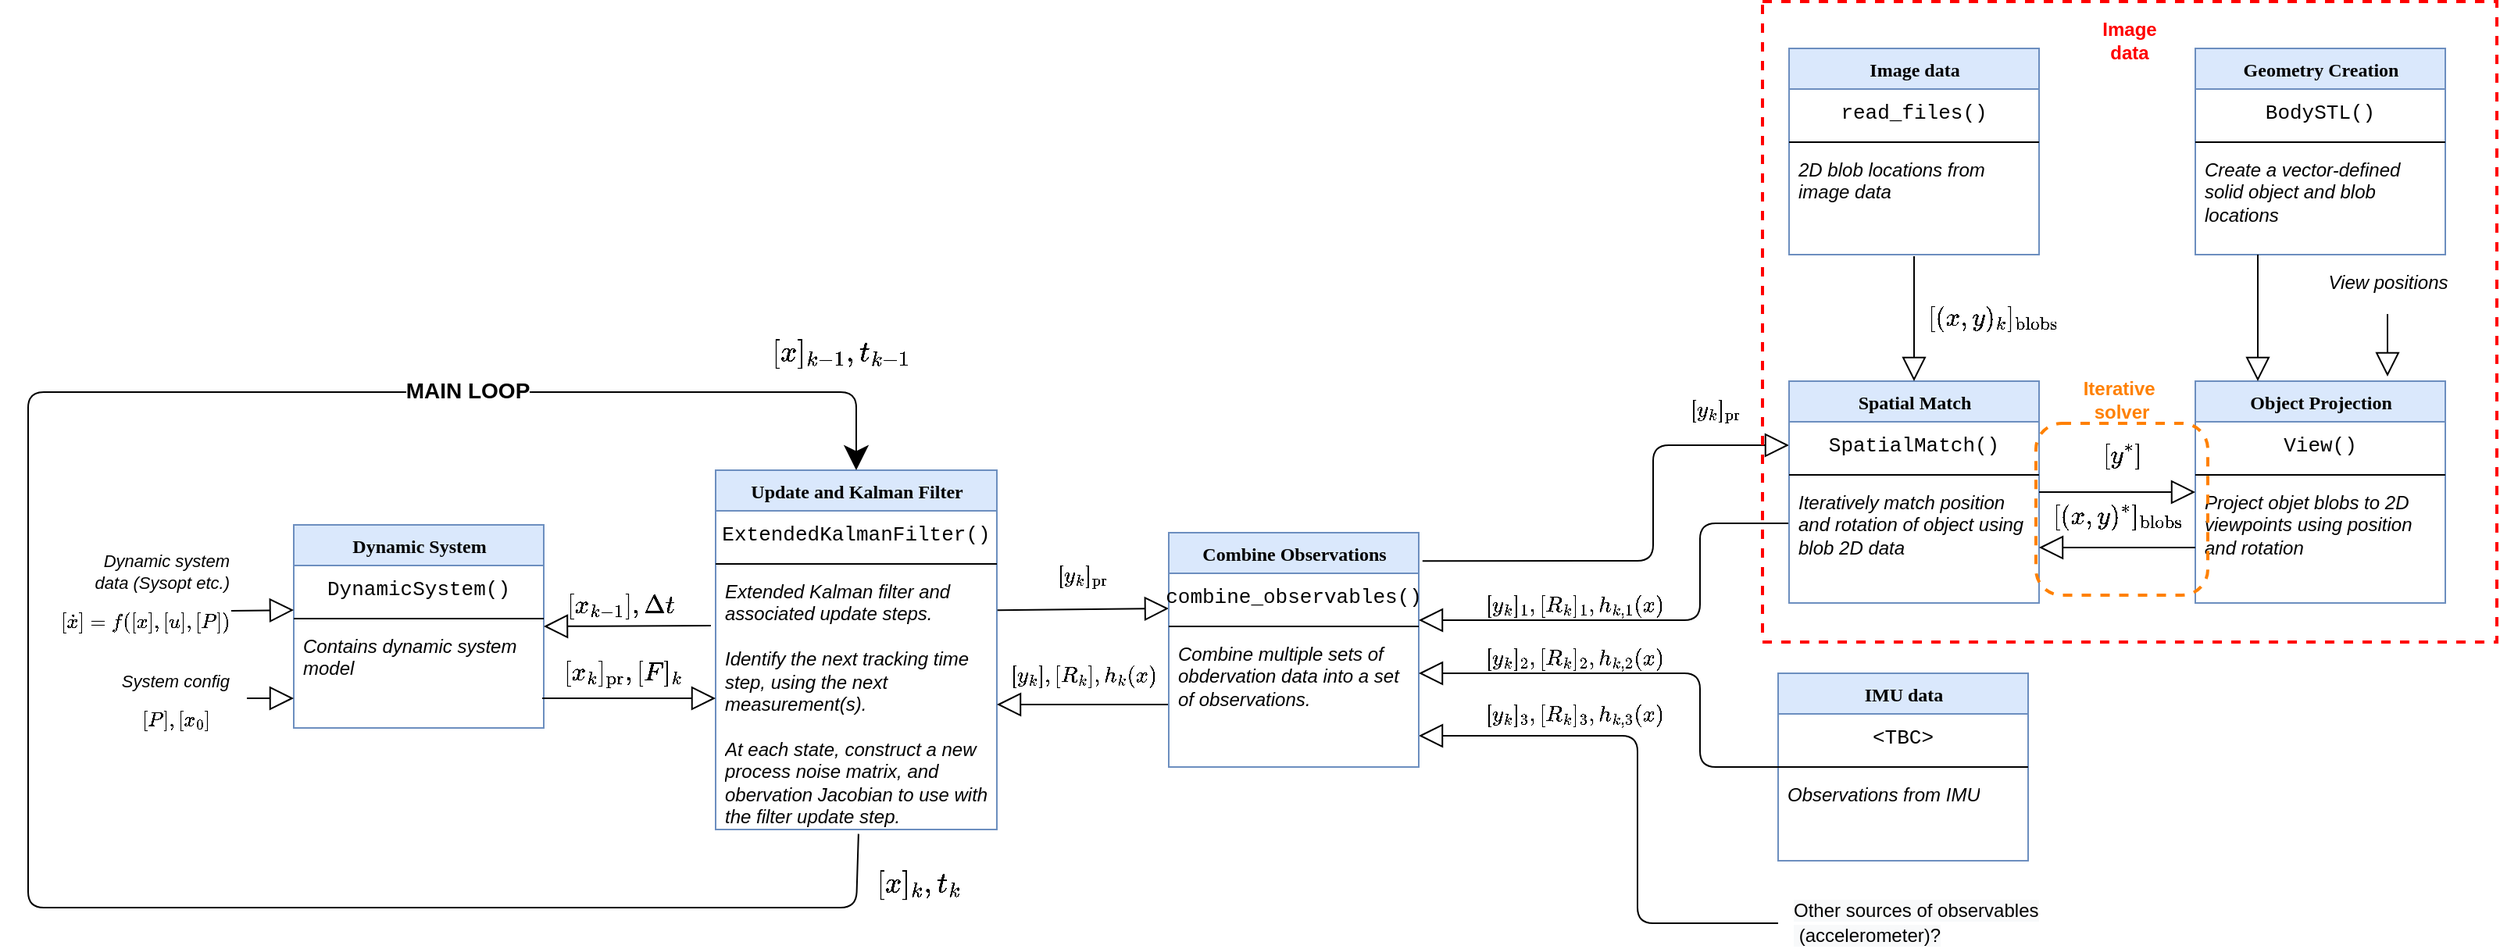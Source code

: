 <mxfile version="16.5.1" type="device"><diagram name="Page-1" id="9f46799a-70d6-7492-0946-bef42562c5a5"><mxGraphModel dx="2724" dy="1883" grid="1" gridSize="10" guides="1" tooltips="1" connect="1" arrows="1" fold="1" page="1" pageScale="1" pageWidth="1100" pageHeight="850" background="none" math="1" shadow="0"><root><mxCell id="0"/><mxCell id="1" parent="0"/><mxCell id="78961159f06e98e8-56" value="Dynamic System" style="swimlane;html=1;fontStyle=1;align=center;verticalAlign=top;childLayout=stackLayout;horizontal=1;startSize=26;horizontalStack=0;resizeParent=1;resizeLast=0;collapsible=1;marginBottom=0;swimlaneFillColor=#ffffff;rounded=0;shadow=0;comic=0;labelBackgroundColor=none;strokeWidth=1;fillColor=#dae8fc;fontFamily=Verdana;fontSize=12;strokeColor=#6c8ebf;" parent="1" vertex="1"><mxGeometry x="110" y="75" width="160" height="130" as="geometry"/></mxCell><mxCell id="YIGwwPv-R-SoOtM_OeYY-2" style="edgeStyle=orthogonalEdgeStyle;rounded=0;orthogonalLoop=1;jettySize=auto;html=1;exitX=1;exitY=0.5;exitDx=0;exitDy=0;" parent="78961159f06e98e8-56" edge="1"><mxGeometry relative="1" as="geometry"><mxPoint x="160" y="65.0" as="sourcePoint"/><mxPoint x="160" y="65.0" as="targetPoint"/></mxGeometry></mxCell><mxCell id="YIGwwPv-R-SoOtM_OeYY-81" value="&lt;font face=&quot;Courier New&quot;&gt;DynamicSystem()&lt;/font&gt;" style="text;html=1;strokeColor=none;fillColor=none;align=center;verticalAlign=middle;whiteSpace=wrap;rounded=0;labelBorderColor=none;fontFamily=Helvetica;fontSize=13;fontColor=default;" parent="78961159f06e98e8-56" vertex="1"><mxGeometry y="26" width="160" height="30" as="geometry"/></mxCell><mxCell id="YIGwwPv-R-SoOtM_OeYY-84" value="" style="line;html=1;strokeWidth=1;fillColor=none;align=left;verticalAlign=middle;spacingTop=-1;spacingLeft=3;spacingRight=3;rotatable=0;labelPosition=right;points=[];portConstraint=eastwest;" parent="78961159f06e98e8-56" vertex="1"><mxGeometry y="56" width="160" height="8" as="geometry"/></mxCell><mxCell id="78961159f06e98e8-57" value="Contains dynamic system model" style="text;html=1;strokeColor=none;fillColor=none;align=left;verticalAlign=top;spacingLeft=4;spacingRight=4;whiteSpace=wrap;overflow=hidden;rotatable=0;points=[[0,0.5],[1,0.5]];portConstraint=eastwest;fontStyle=2" parent="78961159f06e98e8-56" vertex="1"><mxGeometry y="64" width="160" height="44" as="geometry"/></mxCell><mxCell id="YIGwwPv-R-SoOtM_OeYY-9" value="&lt;font face=&quot;Helvetica&quot;&gt;&lt;i&gt;Dynamic system&lt;br&gt;data (Sysopt etc.)&lt;br&gt;$$ [\dot{x}] = f([x],[u],[P])$$&lt;br&gt;&lt;/i&gt;&lt;/font&gt;" style="endArrow=block;html=1;rounded=0;fontFamily=Courier New;labelPosition=center;verticalLabelPosition=middle;align=right;verticalAlign=middle;endFill=0;endSize=13;labelBackgroundColor=none;" parent="1" edge="1"><mxGeometry x="-1.0" width="50" height="50" relative="1" as="geometry"><mxPoint x="70" y="130" as="sourcePoint"/><mxPoint x="110" y="129.5" as="targetPoint"/><Array as="points"/><mxPoint as="offset"/></mxGeometry></mxCell><mxCell id="YIGwwPv-R-SoOtM_OeYY-10" value="Update and Kalman Filter" style="swimlane;html=1;fontStyle=1;align=center;verticalAlign=top;childLayout=stackLayout;horizontal=1;startSize=26;horizontalStack=0;resizeParent=1;resizeLast=0;collapsible=1;marginBottom=0;swimlaneFillColor=#ffffff;rounded=0;shadow=0;comic=0;labelBackgroundColor=none;strokeWidth=1;fillColor=#dae8fc;fontFamily=Verdana;fontSize=12;strokeColor=#6c8ebf;" parent="1" vertex="1"><mxGeometry x="380" y="40" width="180" height="230" as="geometry"/></mxCell><mxCell id="YIGwwPv-R-SoOtM_OeYY-83" value="&lt;font face=&quot;Courier New&quot; style=&quot;font-size: 13px&quot;&gt;ExtendedKalmanFilter()&lt;/font&gt;" style="text;html=1;strokeColor=none;fillColor=none;align=center;verticalAlign=middle;whiteSpace=wrap;rounded=0;labelBorderColor=none;fontFamily=Helvetica;fontSize=13;fontColor=default;" parent="YIGwwPv-R-SoOtM_OeYY-10" vertex="1"><mxGeometry y="26" width="180" height="30" as="geometry"/></mxCell><mxCell id="YIGwwPv-R-SoOtM_OeYY-85" value="" style="line;html=1;strokeWidth=1;fillColor=none;align=left;verticalAlign=middle;spacingTop=-1;spacingLeft=3;spacingRight=3;rotatable=0;labelPosition=right;points=[];portConstraint=eastwest;" parent="YIGwwPv-R-SoOtM_OeYY-10" vertex="1"><mxGeometry y="56" width="180" height="8" as="geometry"/></mxCell><mxCell id="YIGwwPv-R-SoOtM_OeYY-12" style="edgeStyle=orthogonalEdgeStyle;rounded=0;orthogonalLoop=1;jettySize=auto;html=1;exitX=1;exitY=0.5;exitDx=0;exitDy=0;" parent="YIGwwPv-R-SoOtM_OeYY-10" edge="1"><mxGeometry relative="1" as="geometry"><mxPoint x="160" y="65.0" as="sourcePoint"/><mxPoint x="160" y="65.0" as="targetPoint"/></mxGeometry></mxCell><mxCell id="YIGwwPv-R-SoOtM_OeYY-53" style="edgeStyle=orthogonalEdgeStyle;rounded=0;orthogonalLoop=1;jettySize=auto;html=1;exitX=1;exitY=0.5;exitDx=0;exitDy=0;" parent="YIGwwPv-R-SoOtM_OeYY-10" edge="1"><mxGeometry relative="1" as="geometry"><mxPoint x="180" y="49" as="sourcePoint"/><mxPoint x="180" y="49" as="targetPoint"/></mxGeometry></mxCell><mxCell id="YIGwwPv-R-SoOtM_OeYY-11" value="Extended Kalman filter and associated update steps.&lt;br&gt;&lt;br&gt;Identify the next tracking time step, using the next measurement(s).&lt;br&gt;&lt;br&gt;At each state, construct a new process noise matrix, and obervation Jacobian to use with the filter update step." style="text;html=1;strokeColor=none;fillColor=none;align=left;verticalAlign=top;spacingLeft=4;spacingRight=4;whiteSpace=wrap;overflow=hidden;rotatable=0;points=[[0,0.5],[1,0.5]];portConstraint=eastwest;fontStyle=2" parent="YIGwwPv-R-SoOtM_OeYY-10" vertex="1"><mxGeometry y="64" width="180" height="166" as="geometry"/></mxCell><mxCell id="YIGwwPv-R-SoOtM_OeYY-96" value="" style="endArrow=classic;html=1;labelBackgroundColor=none;labelBorderColor=none;fontFamily=Helvetica;fontSize=12;fontColor=default;endSize=13;fillColor=#000000;jumpSize=6;rounded=1;entryX=0.5;entryY=0;entryDx=0;entryDy=0;exitX=0.508;exitY=1.017;exitDx=0;exitDy=0;exitPerimeter=0;" parent="YIGwwPv-R-SoOtM_OeYY-10" source="YIGwwPv-R-SoOtM_OeYY-11" target="YIGwwPv-R-SoOtM_OeYY-10" edge="1"><mxGeometry width="50" height="50" relative="1" as="geometry"><mxPoint x="90" y="420" as="sourcePoint"/><mxPoint x="90" y="-150" as="targetPoint"/><Array as="points"><mxPoint x="90" y="280"/><mxPoint x="-440" y="280"/><mxPoint x="-440" y="-50"/><mxPoint x="90" y="-50"/></Array></mxGeometry></mxCell><mxCell id="bnREt000BLG81VtpY1rq-1" value="&lt;b&gt;&lt;font style=&quot;font-size: 14px&quot;&gt;MAIN LOOP&lt;/font&gt;&lt;/b&gt;" style="edgeLabel;html=1;align=center;verticalAlign=middle;resizable=0;points=[];" parent="YIGwwPv-R-SoOtM_OeYY-96" vertex="1" connectable="0"><mxGeometry x="0.426" y="1" relative="1" as="geometry"><mxPoint x="127" as="offset"/></mxGeometry></mxCell><mxCell id="YIGwwPv-R-SoOtM_OeYY-17" value="&lt;span style=&quot;color: rgb(0 , 0 , 0) ; font-family: &amp;#34;helvetica&amp;#34; ; font-size: 14px ; font-style: normal ; font-weight: 400 ; letter-spacing: normal ; text-align: right ; text-indent: 0px ; text-transform: none ; word-spacing: 0px ; background-color: rgb(248 , 249 , 250) ; display: inline ; float: none&quot;&gt;$$[x_{k-1}], \Delta t$$&lt;/span&gt;" style="endArrow=block;rounded=0;fontFamily=Courier New;labelPosition=center;verticalLabelPosition=middle;align=center;verticalAlign=middle;endFill=0;endSize=13;fontSize=14;spacing=0;html=1;labelBorderColor=none;labelBackgroundColor=none;fontColor=default;entryX=1;entryY=0.5;entryDx=0;entryDy=0;exitX=-0.017;exitY=0.214;exitDx=0;exitDy=0;exitPerimeter=0;" parent="1" source="YIGwwPv-R-SoOtM_OeYY-11" target="78961159f06e98e8-56" edge="1"><mxGeometry x="0.083" y="-13" width="50" height="50" relative="1" as="geometry"><mxPoint x="340" y="170" as="sourcePoint"/><mxPoint x="280" y="142" as="targetPoint"/><Array as="points"/><mxPoint as="offset"/></mxGeometry></mxCell><mxCell id="YIGwwPv-R-SoOtM_OeYY-65" value="&lt;span style=&quot;color: rgb(0 , 0 , 0) ; font-family: &amp;#34;helvetica&amp;#34; ; font-size: 14px ; font-style: normal ; font-weight: 400 ; letter-spacing: normal ; text-align: right ; text-indent: 0px ; text-transform: none ; word-spacing: 0px ; background-color: rgb(248 , 249 , 250) ; display: inline ; float: none&quot;&gt;$$[x_{k}]_\mathrm{pr}, [F]_k$$&lt;/span&gt;" style="endArrow=block;rounded=0;fontFamily=Courier New;labelPosition=center;verticalLabelPosition=middle;align=center;verticalAlign=middle;endFill=0;endSize=13;fontSize=14;spacing=0;html=1;labelBorderColor=none;labelBackgroundColor=none;fontColor=default;exitX=0.994;exitY=1.068;exitDx=0;exitDy=0;exitPerimeter=0;" parent="1" source="78961159f06e98e8-57" edge="1"><mxGeometry x="-0.082" y="16" width="50" height="50" relative="1" as="geometry"><mxPoint x="389.04" y="369.996" as="sourcePoint"/><mxPoint x="380" y="186" as="targetPoint"/><Array as="points"/><mxPoint as="offset"/></mxGeometry></mxCell><mxCell id="YIGwwPv-R-SoOtM_OeYY-67" value="" style="endArrow=block;rounded=0;fontFamily=Courier New;labelPosition=center;verticalLabelPosition=middle;align=center;verticalAlign=middle;endFill=0;endSize=13;fontSize=14;spacing=0;html=1;labelBorderColor=none;labelBackgroundColor=none;fontColor=default;exitX=1.002;exitY=0.154;exitDx=0;exitDy=0;entryX=0;entryY=0.75;entryDx=0;entryDy=0;exitPerimeter=0;" parent="1" source="YIGwwPv-R-SoOtM_OeYY-11" target="bnREt000BLG81VtpY1rq-11" edge="1"><mxGeometry x="0.0" y="40" width="50" height="50" relative="1" as="geometry"><mxPoint x="280" y="200" as="sourcePoint"/><mxPoint x="550" y="320" as="targetPoint"/><Array as="points"/><mxPoint as="offset"/></mxGeometry></mxCell><mxCell id="n_DSwvdAwK1YShP1lFot-8" value="&lt;span style=&quot;font-family: &amp;#34;helvetica&amp;#34;&quot;&gt;$$[y_k]_\mathrm{pr}$$&amp;nbsp;&lt;/span&gt;" style="edgeLabel;html=1;align=center;verticalAlign=middle;resizable=0;points=[];fontSize=12;spacing=0;labelBackgroundColor=none;" vertex="1" connectable="0" parent="YIGwwPv-R-SoOtM_OeYY-67"><mxGeometry x="0.164" y="-1" relative="1" as="geometry"><mxPoint x="-10" y="-15" as="offset"/></mxGeometry></mxCell><mxCell id="YIGwwPv-R-SoOtM_OeYY-68" value="&lt;span style=&quot;font-family: &amp;#34;helvetica&amp;#34; ; font-size: 12px&quot;&gt;$$[y_k], [R_k], h_{k}(x) $$&amp;nbsp;&lt;/span&gt;" style="endArrow=block;rounded=0;fontFamily=Courier New;labelPosition=center;verticalLabelPosition=middle;align=center;verticalAlign=middle;endFill=0;endSize=13;fontSize=14;spacing=0;html=1;labelBorderColor=none;labelBackgroundColor=none;fontColor=default;" parent="1" edge="1"><mxGeometry y="-10" width="50" height="50" relative="1" as="geometry"><mxPoint x="670" y="190" as="sourcePoint"/><mxPoint x="560" y="190" as="targetPoint"/><Array as="points"/><mxPoint as="offset"/></mxGeometry></mxCell><mxCell id="YIGwwPv-R-SoOtM_OeYY-97" value="$$[x]_{k-1}, t_{k-1}$$" style="text;html=1;strokeColor=none;fillColor=none;align=center;verticalAlign=middle;whiteSpace=wrap;rounded=0;labelBorderColor=none;fontFamily=Helvetica;fontSize=16;fontColor=default;" parent="1" vertex="1"><mxGeometry x="430" y="-50" width="60" height="30" as="geometry"/></mxCell><mxCell id="YIGwwPv-R-SoOtM_OeYY-98" value="$$[x]_{k}, t_k$$" style="text;html=1;strokeColor=none;fillColor=none;align=center;verticalAlign=middle;whiteSpace=wrap;rounded=0;labelBorderColor=none;fontFamily=Helvetica;fontSize=16;fontColor=default;" parent="1" vertex="1"><mxGeometry x="480" y="290" width="60" height="30" as="geometry"/></mxCell><mxCell id="YIGwwPv-R-SoOtM_OeYY-99" value="&lt;span style=&quot;color: rgb(0, 0, 0); font-family: helvetica; font-size: 12px; font-style: normal; font-weight: 400; letter-spacing: normal; text-indent: 0px; text-transform: none; word-spacing: 0px; background-color: rgb(248, 249, 250); display: inline; float: none;&quot;&gt;Other sources of observables&lt;br style=&quot;font-size: 12px;&quot;&gt;&amp;nbsp;(accelerometer)?&lt;/span&gt;" style="endArrow=block;rounded=1;fontFamily=Courier New;labelPosition=center;verticalLabelPosition=middle;align=left;verticalAlign=middle;endFill=0;endSize=13;fontSize=12;spacing=0;html=1;labelBorderColor=none;labelBackgroundColor=none;fontColor=default;" parent="1" edge="1"><mxGeometry x="-1" y="-10" width="50" height="50" relative="1" as="geometry"><mxPoint x="1060" y="330" as="sourcePoint"/><mxPoint x="830" y="210" as="targetPoint"/><Array as="points"><mxPoint x="970" y="330"/><mxPoint x="970" y="210"/><mxPoint x="870" y="210"/></Array><mxPoint x="10" y="10" as="offset"/></mxGeometry></mxCell><mxCell id="bnREt000BLG81VtpY1rq-30" value="&lt;span style=&quot;font-family: &amp;#34;helvetica&amp;#34;&quot;&gt;&lt;font style=&quot;font-size: 12px&quot;&gt;$$[y_k]_3, [R_k]_3, h_{k,3}(x) $$&amp;nbsp;&lt;/font&gt;&lt;/span&gt;" style="edgeLabel;html=1;align=center;verticalAlign=middle;resizable=0;points=[];fontSize=14;labelBackgroundColor=none;" parent="YIGwwPv-R-SoOtM_OeYY-99" vertex="1" connectable="0"><mxGeometry x="0.042" y="2" relative="1" as="geometry"><mxPoint x="-38" y="-33" as="offset"/></mxGeometry></mxCell><mxCell id="bnREt000BLG81VtpY1rq-10" value="Combine Observations" style="swimlane;html=1;fontStyle=1;align=center;verticalAlign=top;childLayout=stackLayout;horizontal=1;startSize=26;horizontalStack=0;resizeParent=1;resizeLast=0;collapsible=1;marginBottom=0;swimlaneFillColor=#ffffff;rounded=0;shadow=0;comic=0;labelBackgroundColor=none;strokeWidth=1;fillColor=#dae8fc;fontFamily=Verdana;fontSize=12;strokeColor=#6c8ebf;" parent="1" vertex="1"><mxGeometry x="670" y="80" width="160" height="150" as="geometry"/></mxCell><mxCell id="bnREt000BLG81VtpY1rq-11" value="&lt;font face=&quot;Courier New&quot; style=&quot;font-size: 13px&quot;&gt;combine_observables()&lt;/font&gt;" style="text;html=1;strokeColor=none;fillColor=none;align=center;verticalAlign=middle;whiteSpace=wrap;rounded=0;labelBorderColor=none;fontFamily=Helvetica;fontSize=13;fontColor=default;" parent="bnREt000BLG81VtpY1rq-10" vertex="1"><mxGeometry y="26" width="160" height="30" as="geometry"/></mxCell><mxCell id="bnREt000BLG81VtpY1rq-12" value="" style="line;html=1;strokeWidth=1;fillColor=none;align=left;verticalAlign=middle;spacingTop=-1;spacingLeft=3;spacingRight=3;rotatable=0;labelPosition=right;points=[];portConstraint=eastwest;" parent="bnREt000BLG81VtpY1rq-10" vertex="1"><mxGeometry y="56" width="160" height="8" as="geometry"/></mxCell><mxCell id="bnREt000BLG81VtpY1rq-13" value="Combine multiple sets of obdervation data into a set of observations, uncertanties, and observation functions." style="text;html=1;strokeColor=none;fillColor=none;align=left;verticalAlign=top;spacingLeft=4;spacingRight=4;whiteSpace=wrap;overflow=hidden;rotatable=0;points=[[0,0.5],[1,0.5]];portConstraint=eastwest;fontStyle=2" parent="bnREt000BLG81VtpY1rq-10" vertex="1"><mxGeometry y="64" width="160" height="44" as="geometry"/></mxCell><mxCell id="bnREt000BLG81VtpY1rq-14" style="edgeStyle=orthogonalEdgeStyle;rounded=0;orthogonalLoop=1;jettySize=auto;html=1;exitX=1;exitY=0.5;exitDx=0;exitDy=0;" parent="bnREt000BLG81VtpY1rq-10" edge="1"><mxGeometry relative="1" as="geometry"><mxPoint x="160" y="65.0" as="sourcePoint"/><mxPoint x="160" y="65.0" as="targetPoint"/></mxGeometry></mxCell><mxCell id="bnREt000BLG81VtpY1rq-15" style="edgeStyle=orthogonalEdgeStyle;rounded=0;orthogonalLoop=1;jettySize=auto;html=1;exitX=1;exitY=0.5;exitDx=0;exitDy=0;" parent="bnREt000BLG81VtpY1rq-10" edge="1"><mxGeometry relative="1" as="geometry"><mxPoint x="180" y="49" as="sourcePoint"/><mxPoint x="180" y="49" as="targetPoint"/></mxGeometry></mxCell><mxCell id="bnREt000BLG81VtpY1rq-17" value="IMU data" style="swimlane;html=1;fontStyle=1;align=center;verticalAlign=top;childLayout=stackLayout;horizontal=1;startSize=26;horizontalStack=0;resizeParent=1;resizeLast=0;collapsible=1;marginBottom=0;swimlaneFillColor=#ffffff;rounded=0;shadow=0;comic=0;labelBackgroundColor=none;strokeWidth=1;fillColor=#dae8fc;fontFamily=Verdana;fontSize=12;strokeColor=#6c8ebf;" parent="1" vertex="1"><mxGeometry x="1060" y="170" width="160" height="120" as="geometry"/></mxCell><mxCell id="bnREt000BLG81VtpY1rq-18" value="&lt;font face=&quot;Courier New&quot; style=&quot;font-size: 13px&quot;&gt;&amp;lt;TBC&amp;gt;&lt;/font&gt;" style="text;html=1;strokeColor=none;fillColor=none;align=center;verticalAlign=middle;whiteSpace=wrap;rounded=0;labelBorderColor=none;fontFamily=Helvetica;fontSize=13;fontColor=default;" parent="bnREt000BLG81VtpY1rq-17" vertex="1"><mxGeometry y="26" width="160" height="30" as="geometry"/></mxCell><mxCell id="bnREt000BLG81VtpY1rq-19" value="" style="line;html=1;strokeWidth=1;fillColor=none;align=left;verticalAlign=middle;spacingTop=-1;spacingLeft=3;spacingRight=3;rotatable=0;labelPosition=right;points=[];portConstraint=eastwest;" parent="bnREt000BLG81VtpY1rq-17" vertex="1"><mxGeometry y="56" width="160" height="8" as="geometry"/></mxCell><mxCell id="bnREt000BLG81VtpY1rq-20" value="Observations from IMU" style="text;html=1;strokeColor=none;fillColor=none;align=left;verticalAlign=top;spacingLeft=4;spacingRight=4;whiteSpace=wrap;overflow=hidden;rotatable=0;points=[[0,0.5],[1,0.5]];portConstraint=eastwest;fontStyle=2" parent="bnREt000BLG81VtpY1rq-17" vertex="1"><mxGeometry y="64" width="160" height="44" as="geometry"/></mxCell><mxCell id="bnREt000BLG81VtpY1rq-21" style="edgeStyle=orthogonalEdgeStyle;rounded=0;orthogonalLoop=1;jettySize=auto;html=1;exitX=1;exitY=0.5;exitDx=0;exitDy=0;" parent="bnREt000BLG81VtpY1rq-17" edge="1"><mxGeometry relative="1" as="geometry"><mxPoint x="160" y="65.0" as="sourcePoint"/><mxPoint x="160" y="65.0" as="targetPoint"/></mxGeometry></mxCell><mxCell id="bnREt000BLG81VtpY1rq-22" style="edgeStyle=orthogonalEdgeStyle;rounded=0;orthogonalLoop=1;jettySize=auto;html=1;exitX=1;exitY=0.5;exitDx=0;exitDy=0;" parent="bnREt000BLG81VtpY1rq-17" edge="1"><mxGeometry relative="1" as="geometry"><mxPoint x="180" y="49" as="sourcePoint"/><mxPoint x="180" y="49" as="targetPoint"/></mxGeometry></mxCell><mxCell id="bnREt000BLG81VtpY1rq-29" value="&lt;span style=&quot;font-family: &amp;#34;helvetica&amp;#34;&quot;&gt;&lt;font style=&quot;font-size: 12px&quot;&gt;$$[y_k]_2, [R_k]_2, h_{k,2}(x) $$&amp;nbsp;&lt;/font&gt;&lt;/span&gt;" style="endArrow=block;rounded=1;fontFamily=Courier New;labelPosition=center;verticalLabelPosition=middle;align=center;verticalAlign=middle;endFill=0;endSize=13;fontSize=14;spacing=0;html=1;labelBorderColor=none;labelBackgroundColor=none;fontColor=default;exitX=0;exitY=0.5;exitDx=0;exitDy=0;exitPerimeter=0;" parent="1" source="bnREt000BLG81VtpY1rq-19" edge="1"><mxGeometry x="0.31" width="50" height="50" relative="1" as="geometry"><mxPoint x="900" y="170" as="sourcePoint"/><mxPoint x="830" y="170" as="targetPoint"/><Array as="points"><mxPoint x="1010" y="230"/><mxPoint x="1010" y="170"/></Array><mxPoint as="offset"/></mxGeometry></mxCell><mxCell id="bnREt000BLG81VtpY1rq-31" value="" style="endArrow=block;rounded=1;fontFamily=Courier New;labelPosition=center;verticalLabelPosition=middle;align=left;verticalAlign=middle;endFill=0;endSize=13;fontSize=12;spacing=0;html=1;labelBorderColor=none;labelBackgroundColor=none;fontColor=default;entryX=1;entryY=1;entryDx=0;entryDy=0;exitX=0;exitY=0.5;exitDx=0;exitDy=0;" parent="1" source="YIGwwPv-R-SoOtM_OeYY-22" edge="1" target="bnREt000BLG81VtpY1rq-11"><mxGeometry x="-1" y="32" width="50" height="50" relative="1" as="geometry"><mxPoint x="1060" y="40" as="sourcePoint"/><mxPoint x="800" y="136.0" as="targetPoint"/><Array as="points"><mxPoint x="1010" y="74"/><mxPoint x="1010" y="136"/></Array><mxPoint x="38" y="-21" as="offset"/></mxGeometry></mxCell><mxCell id="bnREt000BLG81VtpY1rq-32" value="&lt;font style=&quot;font-size: 12px&quot;&gt;$$[y_k]_1, [R_k]_1, h_{k,1}(x) $$&amp;nbsp;&lt;/font&gt;" style="edgeLabel;html=1;align=center;verticalAlign=middle;resizable=1;points=[];fontSize=14;labelBackgroundColor=none;spacing=0;imageAspect=0;expand=1;autosize=0;container=0;collapsible=0;backgroundOutline=0;metaEdit=0;rotation=0;" parent="bnREt000BLG81VtpY1rq-31" vertex="1" connectable="0"><mxGeometry x="0.042" y="2" relative="1" as="geometry"><mxPoint x="-43" y="-3" as="offset"/></mxGeometry></mxCell><mxCell id="n_DSwvdAwK1YShP1lFot-2" value="&lt;font face=&quot;Helvetica&quot;&gt;&lt;i&gt;System config $$ [P], [x_0] $$&lt;br&gt;&lt;/i&gt;&lt;/font&gt;" style="endArrow=block;html=1;rounded=0;fontFamily=Courier New;labelPosition=center;verticalLabelPosition=middle;align=right;verticalAlign=middle;endFill=0;endSize=13;labelBackgroundColor=none;" edge="1" parent="1"><mxGeometry x="-1" y="-17" width="50" height="50" relative="1" as="geometry"><mxPoint x="80" y="186" as="sourcePoint"/><mxPoint x="110" y="186" as="targetPoint"/><mxPoint x="-10" y="-3" as="offset"/></mxGeometry></mxCell><mxCell id="n_DSwvdAwK1YShP1lFot-26" value="" style="endArrow=block;rounded=1;fontFamily=Courier New;labelPosition=center;verticalLabelPosition=middle;align=left;verticalAlign=middle;endFill=0;endSize=13;fontSize=12;spacing=0;html=1;labelBorderColor=none;labelBackgroundColor=none;fontColor=default;entryX=0;entryY=0.5;entryDx=0;entryDy=0;exitX=1.015;exitY=0.121;exitDx=0;exitDy=0;exitPerimeter=0;" edge="1" parent="1" source="bnREt000BLG81VtpY1rq-10" target="YIGwwPv-R-SoOtM_OeYY-86"><mxGeometry x="-1" y="32" width="50" height="50" relative="1" as="geometry"><mxPoint x="760" y="-280" as="sourcePoint"/><mxPoint x="640" y="-184" as="targetPoint"/><Array as="points"><mxPoint x="980" y="98"/><mxPoint x="980" y="24"/></Array><mxPoint x="38" y="-21" as="offset"/></mxGeometry></mxCell><mxCell id="n_DSwvdAwK1YShP1lFot-27" value="&lt;font style=&quot;font-size: 12px&quot;&gt;$$[y_k]_\mathrm{pr}$$&amp;nbsp;&lt;/font&gt;" style="edgeLabel;html=1;align=center;verticalAlign=middle;resizable=0;points=[];fontSize=14;labelBackgroundColor=none;" vertex="1" connectable="0" parent="n_DSwvdAwK1YShP1lFot-26"><mxGeometry x="0.042" y="2" relative="1" as="geometry"><mxPoint x="42" y="-75" as="offset"/></mxGeometry></mxCell><mxCell id="n_DSwvdAwK1YShP1lFot-30" value="" style="group" vertex="1" connectable="0" parent="1"><mxGeometry x="1050" y="-260" width="470" height="410" as="geometry"/></mxCell><mxCell id="bnREt000BLG81VtpY1rq-9" value="" style="rounded=0;whiteSpace=wrap;html=1;fontSize=14;fillColor=none;sketch=0;imageAspect=0;connectable=0;dashed=1;strokeColor=#FF0000;gradientColor=none;glass=0;shadow=0;strokeWidth=2;align=center;" parent="n_DSwvdAwK1YShP1lFot-30" vertex="1"><mxGeometry width="470" height="410" as="geometry"/></mxCell><mxCell id="YIGwwPv-R-SoOtM_OeYY-21" value="Spatial Match" style="swimlane;html=1;fontStyle=1;align=center;verticalAlign=top;childLayout=stackLayout;horizontal=1;startSize=26;horizontalStack=0;resizeParent=1;resizeLast=0;collapsible=1;marginBottom=0;swimlaneFillColor=#ffffff;rounded=0;shadow=0;comic=0;labelBackgroundColor=none;strokeWidth=1;fillColor=#dae8fc;fontFamily=Verdana;fontSize=12;strokeColor=#6c8ebf;" parent="n_DSwvdAwK1YShP1lFot-30" vertex="1"><mxGeometry x="17" y="243" width="160" height="142" as="geometry"/></mxCell><mxCell id="YIGwwPv-R-SoOtM_OeYY-86" value="&lt;font face=&quot;Courier New&quot; style=&quot;font-size: 13px&quot;&gt;SpatialMatch()&lt;/font&gt;" style="text;html=1;strokeColor=none;fillColor=none;align=center;verticalAlign=middle;whiteSpace=wrap;rounded=0;labelBorderColor=none;fontFamily=Helvetica;fontSize=13;fontColor=default;" parent="YIGwwPv-R-SoOtM_OeYY-21" vertex="1"><mxGeometry y="26" width="160" height="30" as="geometry"/></mxCell><mxCell id="YIGwwPv-R-SoOtM_OeYY-87" value="" style="line;html=1;strokeWidth=1;fillColor=none;align=left;verticalAlign=middle;spacingTop=-1;spacingLeft=3;spacingRight=3;rotatable=0;labelPosition=right;points=[];portConstraint=eastwest;" parent="YIGwwPv-R-SoOtM_OeYY-21" vertex="1"><mxGeometry y="56" width="160" height="8" as="geometry"/></mxCell><mxCell id="YIGwwPv-R-SoOtM_OeYY-22" value="Iteratively match position and rotation of object using blob 2D data" style="text;html=1;strokeColor=none;fillColor=none;align=left;verticalAlign=top;spacingLeft=4;spacingRight=4;whiteSpace=wrap;overflow=hidden;rotatable=0;points=[[0,0.5],[1,0.5]];portConstraint=eastwest;fontStyle=2" parent="YIGwwPv-R-SoOtM_OeYY-21" vertex="1"><mxGeometry y="64" width="160" height="54" as="geometry"/></mxCell><mxCell id="YIGwwPv-R-SoOtM_OeYY-23" style="edgeStyle=orthogonalEdgeStyle;rounded=0;orthogonalLoop=1;jettySize=auto;html=1;exitX=1;exitY=0.5;exitDx=0;exitDy=0;" parent="YIGwwPv-R-SoOtM_OeYY-21" edge="1"><mxGeometry relative="1" as="geometry"><mxPoint x="160" y="65.0" as="sourcePoint"/><mxPoint x="160" y="65.0" as="targetPoint"/></mxGeometry></mxCell><mxCell id="YIGwwPv-R-SoOtM_OeYY-28" value="Object Projection" style="swimlane;html=1;fontStyle=1;align=center;verticalAlign=top;childLayout=stackLayout;horizontal=1;startSize=26;horizontalStack=0;resizeParent=1;resizeLast=0;collapsible=1;marginBottom=0;swimlaneFillColor=#ffffff;rounded=0;shadow=0;comic=0;labelBackgroundColor=none;strokeWidth=1;fillColor=#dae8fc;fontFamily=Verdana;fontSize=12;strokeColor=#6c8ebf;" parent="n_DSwvdAwK1YShP1lFot-30" vertex="1"><mxGeometry x="277" y="243" width="160" height="142" as="geometry"/></mxCell><mxCell id="YIGwwPv-R-SoOtM_OeYY-94" value="&lt;font face=&quot;Courier New&quot; style=&quot;font-size: 13px&quot;&gt;View()&lt;/font&gt;" style="text;html=1;strokeColor=none;fillColor=none;align=center;verticalAlign=middle;whiteSpace=wrap;rounded=0;labelBorderColor=none;fontFamily=Helvetica;fontSize=13;fontColor=default;" parent="YIGwwPv-R-SoOtM_OeYY-28" vertex="1"><mxGeometry y="26" width="160" height="30" as="geometry"/></mxCell><mxCell id="YIGwwPv-R-SoOtM_OeYY-95" value="" style="line;html=1;strokeWidth=1;fillColor=none;align=left;verticalAlign=middle;spacingTop=-1;spacingLeft=3;spacingRight=3;rotatable=0;labelPosition=right;points=[];portConstraint=eastwest;" parent="YIGwwPv-R-SoOtM_OeYY-28" vertex="1"><mxGeometry y="56" width="160" height="8" as="geometry"/></mxCell><mxCell id="YIGwwPv-R-SoOtM_OeYY-29" value="Project objet blobs to 2D viewpoints using position and rotation" style="text;html=1;strokeColor=none;fillColor=none;align=left;verticalAlign=top;spacingLeft=4;spacingRight=4;whiteSpace=wrap;overflow=hidden;rotatable=0;points=[[0,0.5],[1,0.5]];portConstraint=eastwest;fontStyle=2" parent="YIGwwPv-R-SoOtM_OeYY-28" vertex="1"><mxGeometry y="64" width="160" height="54" as="geometry"/></mxCell><mxCell id="YIGwwPv-R-SoOtM_OeYY-30" style="edgeStyle=orthogonalEdgeStyle;rounded=0;orthogonalLoop=1;jettySize=auto;html=1;exitX=1;exitY=0.5;exitDx=0;exitDy=0;" parent="YIGwwPv-R-SoOtM_OeYY-28" edge="1"><mxGeometry relative="1" as="geometry"><mxPoint x="160" y="65.0" as="sourcePoint"/><mxPoint x="160" y="65.0" as="targetPoint"/></mxGeometry></mxCell><mxCell id="YIGwwPv-R-SoOtM_OeYY-37" value="Image data" style="swimlane;html=1;fontStyle=1;align=center;verticalAlign=top;childLayout=stackLayout;horizontal=1;startSize=26;horizontalStack=0;resizeParent=1;resizeLast=0;collapsible=1;marginBottom=0;swimlaneFillColor=#ffffff;rounded=0;shadow=0;comic=0;labelBackgroundColor=none;strokeWidth=1;fillColor=#dae8fc;fontFamily=Verdana;fontSize=12;strokeColor=#6c8ebf;" parent="n_DSwvdAwK1YShP1lFot-30" vertex="1"><mxGeometry x="17" y="30" width="160" height="132" as="geometry"/></mxCell><mxCell id="YIGwwPv-R-SoOtM_OeYY-100" value="&lt;font face=&quot;Courier New&quot; style=&quot;font-size: 13px&quot;&gt;read_files()&lt;/font&gt;" style="text;html=1;strokeColor=none;fillColor=none;align=center;verticalAlign=middle;whiteSpace=wrap;rounded=0;labelBorderColor=none;fontFamily=Helvetica;fontSize=13;fontColor=default;" parent="YIGwwPv-R-SoOtM_OeYY-37" vertex="1"><mxGeometry y="26" width="160" height="30" as="geometry"/></mxCell><mxCell id="YIGwwPv-R-SoOtM_OeYY-101" value="" style="line;html=1;strokeWidth=1;fillColor=none;align=left;verticalAlign=middle;spacingTop=-1;spacingLeft=3;spacingRight=3;rotatable=0;labelPosition=right;points=[];portConstraint=eastwest;" parent="YIGwwPv-R-SoOtM_OeYY-37" vertex="1"><mxGeometry y="56" width="160" height="8" as="geometry"/></mxCell><mxCell id="YIGwwPv-R-SoOtM_OeYY-38" value="2D blob locations from image data" style="text;html=1;strokeColor=none;fillColor=none;align=left;verticalAlign=top;spacingLeft=4;spacingRight=4;whiteSpace=wrap;overflow=hidden;rotatable=0;points=[[0,0.5],[1,0.5]];portConstraint=eastwest;fontStyle=2" parent="YIGwwPv-R-SoOtM_OeYY-37" vertex="1"><mxGeometry y="64" width="160" height="44" as="geometry"/></mxCell><mxCell id="YIGwwPv-R-SoOtM_OeYY-39" style="edgeStyle=orthogonalEdgeStyle;rounded=0;orthogonalLoop=1;jettySize=auto;html=1;exitX=1;exitY=0.5;exitDx=0;exitDy=0;" parent="YIGwwPv-R-SoOtM_OeYY-37" edge="1"><mxGeometry relative="1" as="geometry"><mxPoint x="160" y="65.0" as="sourcePoint"/><mxPoint x="160" y="65.0" as="targetPoint"/></mxGeometry></mxCell><mxCell id="YIGwwPv-R-SoOtM_OeYY-69" value="$$[(x,y)_k]_\mathrm{blobs}$$" style="endArrow=block;rounded=0;fontFamily=Courier New;labelPosition=center;verticalLabelPosition=middle;align=center;verticalAlign=middle;endFill=0;endSize=13;fontSize=14;spacing=0;labelBorderColor=none;labelBackgroundColor=default;fontColor=default;entryX=0.5;entryY=0;entryDx=0;entryDy=0;html=1;jumpSize=6;" parent="n_DSwvdAwK1YShP1lFot-30" target="YIGwwPv-R-SoOtM_OeYY-21" edge="1"><mxGeometry y="50" width="50" height="50" relative="1" as="geometry"><mxPoint x="97" y="163" as="sourcePoint"/><mxPoint x="207" y="323" as="targetPoint"/><Array as="points"/><mxPoint as="offset"/></mxGeometry></mxCell><mxCell id="YIGwwPv-R-SoOtM_OeYY-70" value="$$[(x,y)^*]_\mathrm{blobs}$$" style="endArrow=block;rounded=0;fontFamily=Courier New;labelPosition=center;verticalLabelPosition=middle;align=center;verticalAlign=middle;endFill=0;endSize=13;fontSize=14;spacing=0;labelBorderColor=none;labelBackgroundColor=none;fontColor=default;html=1;jumpSize=6;exitX=0;exitY=0.75;exitDx=0;exitDy=0;entryX=1;entryY=0.75;entryDx=0;entryDy=0;" parent="n_DSwvdAwK1YShP1lFot-30" source="YIGwwPv-R-SoOtM_OeYY-28" target="YIGwwPv-R-SoOtM_OeYY-21" edge="1"><mxGeometry y="-20" width="50" height="50" relative="1" as="geometry"><mxPoint x="217" y="383" as="sourcePoint"/><mxPoint x="177" y="423" as="targetPoint"/><Array as="points"/><mxPoint as="offset"/></mxGeometry></mxCell><mxCell id="YIGwwPv-R-SoOtM_OeYY-72" value="&lt;span style=&quot;color: rgb(0 , 0 , 0) ; font-family: &amp;#34;helvetica&amp;#34; ; font-size: 14px ; font-style: normal ; font-weight: 400 ; letter-spacing: normal ; text-align: right ; text-indent: 0px ; text-transform: none ; word-spacing: 0px ; background-color: rgb(248 , 249 , 250) ; display: inline ; float: none&quot;&gt;$$[y^*]$$&lt;/span&gt;" style="endArrow=block;rounded=0;fontFamily=Courier New;labelPosition=center;verticalLabelPosition=middle;align=center;verticalAlign=middle;endFill=0;endSize=13;fontSize=14;spacing=0;html=1;labelBorderColor=none;labelBackgroundColor=none;fontColor=default;exitX=1;exitY=0.5;exitDx=0;exitDy=0;entryX=0;entryY=0.5;entryDx=0;entryDy=0;" parent="n_DSwvdAwK1YShP1lFot-30" source="YIGwwPv-R-SoOtM_OeYY-21" target="YIGwwPv-R-SoOtM_OeYY-28" edge="1"><mxGeometry x="0.06" y="23" width="50" height="50" relative="1" as="geometry"><mxPoint x="187" y="363" as="sourcePoint"/><mxPoint x="267" y="363" as="targetPoint"/><Array as="points"/><mxPoint as="offset"/></mxGeometry></mxCell><mxCell id="YIGwwPv-R-SoOtM_OeYY-88" value="Geometry Creation" style="swimlane;html=1;fontStyle=1;align=center;verticalAlign=top;childLayout=stackLayout;horizontal=1;startSize=26;horizontalStack=0;resizeParent=1;resizeLast=0;collapsible=1;marginBottom=0;swimlaneFillColor=#ffffff;rounded=0;shadow=0;comic=0;labelBackgroundColor=none;strokeWidth=1;fillColor=#dae8fc;fontFamily=Verdana;fontSize=12;strokeColor=#6c8ebf;" parent="n_DSwvdAwK1YShP1lFot-30" vertex="1"><mxGeometry x="277" y="30" width="160" height="132" as="geometry"/></mxCell><mxCell id="YIGwwPv-R-SoOtM_OeYY-102" value="&lt;font face=&quot;Courier New&quot; style=&quot;font-size: 13px&quot;&gt;BodySTL()&lt;/font&gt;" style="text;html=1;strokeColor=none;fillColor=none;align=center;verticalAlign=middle;whiteSpace=wrap;rounded=0;labelBorderColor=none;fontFamily=Helvetica;fontSize=13;fontColor=default;" parent="YIGwwPv-R-SoOtM_OeYY-88" vertex="1"><mxGeometry y="26" width="160" height="30" as="geometry"/></mxCell><mxCell id="YIGwwPv-R-SoOtM_OeYY-103" value="" style="line;html=1;strokeWidth=1;fillColor=none;align=left;verticalAlign=middle;spacingTop=-1;spacingLeft=3;spacingRight=3;rotatable=0;labelPosition=right;points=[];portConstraint=eastwest;" parent="YIGwwPv-R-SoOtM_OeYY-88" vertex="1"><mxGeometry y="56" width="160" height="8" as="geometry"/></mxCell><mxCell id="YIGwwPv-R-SoOtM_OeYY-89" value="Create a vector-defined solid object and blob locations" style="text;html=1;strokeColor=none;fillColor=none;align=left;verticalAlign=top;spacingLeft=4;spacingRight=4;whiteSpace=wrap;overflow=hidden;rotatable=0;points=[[0,0.5],[1,0.5]];portConstraint=eastwest;fontStyle=2" parent="YIGwwPv-R-SoOtM_OeYY-88" vertex="1"><mxGeometry y="64" width="160" height="54" as="geometry"/></mxCell><mxCell id="YIGwwPv-R-SoOtM_OeYY-90" style="edgeStyle=orthogonalEdgeStyle;rounded=0;orthogonalLoop=1;jettySize=auto;html=1;exitX=1;exitY=0.5;exitDx=0;exitDy=0;" parent="YIGwwPv-R-SoOtM_OeYY-88" edge="1"><mxGeometry relative="1" as="geometry"><mxPoint x="160" y="65.0" as="sourcePoint"/><mxPoint x="160" y="65.0" as="targetPoint"/></mxGeometry></mxCell><mxCell id="YIGwwPv-R-SoOtM_OeYY-92" value="" style="endArrow=block;rounded=0;fontFamily=Courier New;labelPosition=center;verticalLabelPosition=middle;align=center;verticalAlign=middle;endFill=0;endSize=13;fontSize=12;spacing=0;labelBorderColor=none;labelBackgroundColor=default;fontColor=default;entryX=0.25;entryY=0;entryDx=0;entryDy=0;html=1;jumpSize=6;exitX=0.25;exitY=1;exitDx=0;exitDy=0;" parent="n_DSwvdAwK1YShP1lFot-30" edge="1" target="YIGwwPv-R-SoOtM_OeYY-28" source="YIGwwPv-R-SoOtM_OeYY-88"><mxGeometry x="-0.075" y="44" width="50" height="50" relative="1" as="geometry"><mxPoint x="356.5" y="163" as="sourcePoint"/><mxPoint x="356.5" y="243" as="targetPoint"/><Array as="points"/><mxPoint as="offset"/></mxGeometry></mxCell><mxCell id="YIGwwPv-R-SoOtM_OeYY-93" value="&lt;font face=&quot;Helvetica&quot; style=&quot;font-size: 12px;&quot;&gt;&lt;i style=&quot;font-size: 12px;&quot;&gt;View positions&lt;/i&gt;&lt;/font&gt;" style="endArrow=block;rounded=0;fontFamily=Courier New;labelPosition=center;verticalLabelPosition=middle;align=center;verticalAlign=middle;endFill=0;endSize=13;fontSize=12;spacing=0;labelBorderColor=none;labelBackgroundColor=default;fontColor=default;html=1;jumpSize=6;" parent="n_DSwvdAwK1YShP1lFot-30" edge="1"><mxGeometry x="-1" y="-20" width="50" height="50" relative="1" as="geometry"><mxPoint x="400" y="200" as="sourcePoint"/><mxPoint x="400" y="240" as="targetPoint"/><Array as="points"/><mxPoint x="20" y="-20" as="offset"/></mxGeometry></mxCell><mxCell id="n_DSwvdAwK1YShP1lFot-12" value="&lt;b&gt;&lt;font color=&quot;#ff8000&quot;&gt;Iterative&amp;nbsp;&lt;br&gt;solver&lt;/font&gt;&lt;/b&gt;" style="text;html=1;strokeColor=none;fillColor=none;align=center;verticalAlign=middle;whiteSpace=wrap;rounded=0;labelBackgroundColor=none;fontSize=12;" vertex="1" parent="n_DSwvdAwK1YShP1lFot-30"><mxGeometry x="200" y="240" width="60" height="30" as="geometry"/></mxCell><mxCell id="n_DSwvdAwK1YShP1lFot-13" value="" style="rounded=1;whiteSpace=wrap;html=1;labelBackgroundColor=none;fontSize=12;fontColor=#FF8000;fillColor=none;dashed=1;strokeColor=#FF8000;strokeWidth=2;" vertex="1" parent="n_DSwvdAwK1YShP1lFot-30"><mxGeometry x="175" y="270" width="110" height="110" as="geometry"/></mxCell><mxCell id="n_DSwvdAwK1YShP1lFot-17" value="&lt;b&gt;&lt;font color=&quot;#ff0000&quot;&gt;Image data&lt;/font&gt;&lt;/b&gt;" style="text;html=1;strokeColor=none;fillColor=none;align=center;verticalAlign=middle;whiteSpace=wrap;rounded=0;dashed=1;labelBackgroundColor=none;fontSize=12;fontColor=#FF8000;" vertex="1" parent="n_DSwvdAwK1YShP1lFot-30"><mxGeometry x="205" y="10" width="60" height="30" as="geometry"/></mxCell></root></mxGraphModel></diagram></mxfile>